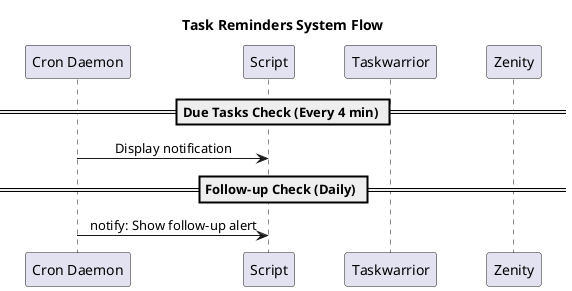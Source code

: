 @startuml
skinparam backgroundColor transparent
skinparam participantPadding 20
skinparam sequenceMessageAlign center

title Task Reminders System Flow

participant "Cron Daemon" as cron
participant "Script" as script
participant "Taskwarrior" as task
participant "Zenity" as notify

== Due Tasks Check (Every 4 min) ==
cron -> script: Display notification

== Follow-up Check (Daily) ==
cron -> script: notify: Show follow-up alert
@enduml
